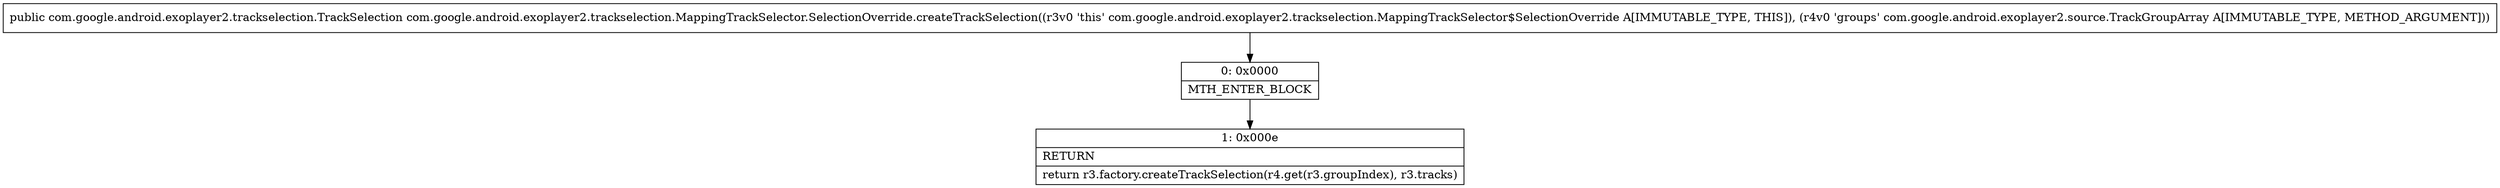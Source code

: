 digraph "CFG forcom.google.android.exoplayer2.trackselection.MappingTrackSelector.SelectionOverride.createTrackSelection(Lcom\/google\/android\/exoplayer2\/source\/TrackGroupArray;)Lcom\/google\/android\/exoplayer2\/trackselection\/TrackSelection;" {
Node_0 [shape=record,label="{0\:\ 0x0000|MTH_ENTER_BLOCK\l}"];
Node_1 [shape=record,label="{1\:\ 0x000e|RETURN\l|return r3.factory.createTrackSelection(r4.get(r3.groupIndex), r3.tracks)\l}"];
MethodNode[shape=record,label="{public com.google.android.exoplayer2.trackselection.TrackSelection com.google.android.exoplayer2.trackselection.MappingTrackSelector.SelectionOverride.createTrackSelection((r3v0 'this' com.google.android.exoplayer2.trackselection.MappingTrackSelector$SelectionOverride A[IMMUTABLE_TYPE, THIS]), (r4v0 'groups' com.google.android.exoplayer2.source.TrackGroupArray A[IMMUTABLE_TYPE, METHOD_ARGUMENT])) }"];
MethodNode -> Node_0;
Node_0 -> Node_1;
}

